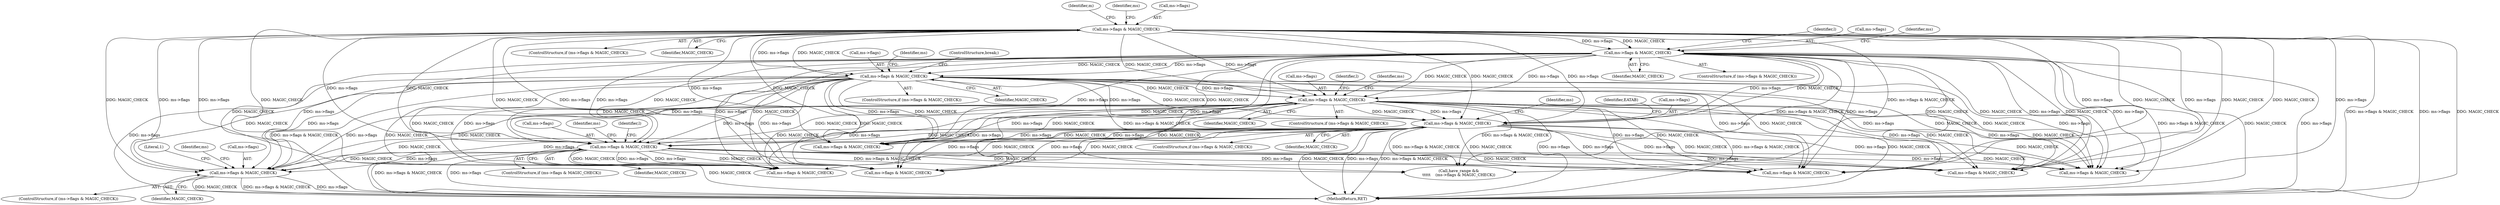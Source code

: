 digraph "0_file_4a284c89d6ef11aca34da65da7d673050a5ea320@pointer" {
"1001271" [label="(Call,ms->flags & MAGIC_CHECK)"];
"1000598" [label="(Call,ms->flags & MAGIC_CHECK)"];
"1000476" [label="(Call,ms->flags & MAGIC_CHECK)"];
"1000452" [label="(Call,ms->flags & MAGIC_CHECK)"];
"1000905" [label="(Call,ms->flags & MAGIC_CHECK)"];
"1000687" [label="(Call,ms->flags & MAGIC_CHECK)"];
"1000718" [label="(Call,ms->flags & MAGIC_CHECK)"];
"1000905" [label="(Call,ms->flags & MAGIC_CHECK)"];
"1000687" [label="(Call,ms->flags & MAGIC_CHECK)"];
"1001014" [label="(Call,have_range &&\n\t\t\t\t\t    (ms->flags & MAGIC_CHECK))"];
"1000722" [label="(Identifier,MAGIC_CHECK)"];
"1000686" [label="(ControlStructure,if (ms->flags & MAGIC_CHECK))"];
"1000486" [label="(Identifier,l)"];
"1000598" [label="(Call,ms->flags & MAGIC_CHECK)"];
"1000604" [label="(Identifier,ms)"];
"1001493" [label="(Call,ms->flags & MAGIC_CHECK)"];
"1001537" [label="(MethodReturn,RET)"];
"1000462" [label="(Identifier,m)"];
"1000608" [label="(ControlStructure,break;)"];
"1000697" [label="(Identifier,l)"];
"1000693" [label="(Identifier,ms)"];
"1000914" [label="(Identifier,l)"];
"1001505" [label="(Call,ms->flags & MAGIC_CHECK)"];
"1000691" [label="(Identifier,MAGIC_CHECK)"];
"1000597" [label="(ControlStructure,if (ms->flags & MAGIC_CHECK))"];
"1000599" [label="(Call,ms->flags)"];
"1000476" [label="(Call,ms->flags & MAGIC_CHECK)"];
"1000869" [label="(Call,ms->flags & MAGIC_CHECK)"];
"1001271" [label="(Call,ms->flags & MAGIC_CHECK)"];
"1000451" [label="(ControlStructure,if (ms->flags & MAGIC_CHECK))"];
"1000909" [label="(Identifier,MAGIC_CHECK)"];
"1000456" [label="(Identifier,MAGIC_CHECK)"];
"1000480" [label="(Identifier,MAGIC_CHECK)"];
"1000906" [label="(Call,ms->flags)"];
"1000904" [label="(ControlStructure,if (ms->flags & MAGIC_CHECK))"];
"1001275" [label="(Identifier,MAGIC_CHECK)"];
"1001229" [label="(Call,ms->flags & MAGIC_CHECK)"];
"1000477" [label="(Call,ms->flags)"];
"1000688" [label="(Call,ms->flags)"];
"1000717" [label="(ControlStructure,if (ms->flags & MAGIC_CHECK))"];
"1000452" [label="(Call,ms->flags & MAGIC_CHECK)"];
"1001277" [label="(Identifier,ms)"];
"1001272" [label="(Call,ms->flags)"];
"1000911" [label="(Identifier,ms)"];
"1001270" [label="(ControlStructure,if (ms->flags & MAGIC_CHECK))"];
"1001283" [label="(Literal,1)"];
"1001016" [label="(Call,ms->flags & MAGIC_CHECK)"];
"1000458" [label="(Identifier,ms)"];
"1000718" [label="(Call,ms->flags & MAGIC_CHECK)"];
"1000453" [label="(Call,ms->flags)"];
"1000719" [label="(Call,ms->flags)"];
"1000724" [label="(Identifier,ms)"];
"1000726" [label="(Identifier,EATAB)"];
"1001306" [label="(Call,ms->flags & MAGIC_CHECK)"];
"1000475" [label="(ControlStructure,if (ms->flags & MAGIC_CHECK))"];
"1000482" [label="(Identifier,ms)"];
"1000602" [label="(Identifier,MAGIC_CHECK)"];
"1001271" -> "1001270"  [label="AST: "];
"1001271" -> "1001275"  [label="CFG: "];
"1001272" -> "1001271"  [label="AST: "];
"1001275" -> "1001271"  [label="AST: "];
"1001277" -> "1001271"  [label="CFG: "];
"1001283" -> "1001271"  [label="CFG: "];
"1001271" -> "1001537"  [label="DDG: MAGIC_CHECK"];
"1001271" -> "1001537"  [label="DDG: ms->flags & MAGIC_CHECK"];
"1001271" -> "1001537"  [label="DDG: ms->flags"];
"1000598" -> "1001271"  [label="DDG: ms->flags"];
"1000598" -> "1001271"  [label="DDG: MAGIC_CHECK"];
"1000905" -> "1001271"  [label="DDG: ms->flags"];
"1000905" -> "1001271"  [label="DDG: MAGIC_CHECK"];
"1000476" -> "1001271"  [label="DDG: ms->flags"];
"1000476" -> "1001271"  [label="DDG: MAGIC_CHECK"];
"1000687" -> "1001271"  [label="DDG: ms->flags"];
"1000687" -> "1001271"  [label="DDG: MAGIC_CHECK"];
"1000452" -> "1001271"  [label="DDG: ms->flags"];
"1000452" -> "1001271"  [label="DDG: MAGIC_CHECK"];
"1000718" -> "1001271"  [label="DDG: ms->flags"];
"1000718" -> "1001271"  [label="DDG: MAGIC_CHECK"];
"1000598" -> "1000597"  [label="AST: "];
"1000598" -> "1000602"  [label="CFG: "];
"1000599" -> "1000598"  [label="AST: "];
"1000602" -> "1000598"  [label="AST: "];
"1000604" -> "1000598"  [label="CFG: "];
"1000608" -> "1000598"  [label="CFG: "];
"1000598" -> "1001537"  [label="DDG: ms->flags"];
"1000598" -> "1001537"  [label="DDG: ms->flags & MAGIC_CHECK"];
"1000598" -> "1001537"  [label="DDG: MAGIC_CHECK"];
"1000476" -> "1000598"  [label="DDG: ms->flags"];
"1000476" -> "1000598"  [label="DDG: MAGIC_CHECK"];
"1000452" -> "1000598"  [label="DDG: ms->flags"];
"1000452" -> "1000598"  [label="DDG: MAGIC_CHECK"];
"1000598" -> "1000687"  [label="DDG: ms->flags"];
"1000598" -> "1000687"  [label="DDG: MAGIC_CHECK"];
"1000598" -> "1000718"  [label="DDG: ms->flags"];
"1000598" -> "1000718"  [label="DDG: MAGIC_CHECK"];
"1000598" -> "1000869"  [label="DDG: ms->flags"];
"1000598" -> "1000869"  [label="DDG: MAGIC_CHECK"];
"1000598" -> "1000905"  [label="DDG: ms->flags"];
"1000598" -> "1000905"  [label="DDG: MAGIC_CHECK"];
"1000598" -> "1001014"  [label="DDG: ms->flags & MAGIC_CHECK"];
"1000598" -> "1001016"  [label="DDG: ms->flags"];
"1000598" -> "1001016"  [label="DDG: MAGIC_CHECK"];
"1000598" -> "1001229"  [label="DDG: ms->flags"];
"1000598" -> "1001229"  [label="DDG: MAGIC_CHECK"];
"1000598" -> "1001306"  [label="DDG: ms->flags"];
"1000598" -> "1001306"  [label="DDG: MAGIC_CHECK"];
"1000598" -> "1001493"  [label="DDG: ms->flags"];
"1000598" -> "1001493"  [label="DDG: MAGIC_CHECK"];
"1000598" -> "1001505"  [label="DDG: ms->flags"];
"1000598" -> "1001505"  [label="DDG: MAGIC_CHECK"];
"1000476" -> "1000475"  [label="AST: "];
"1000476" -> "1000480"  [label="CFG: "];
"1000477" -> "1000476"  [label="AST: "];
"1000480" -> "1000476"  [label="AST: "];
"1000482" -> "1000476"  [label="CFG: "];
"1000486" -> "1000476"  [label="CFG: "];
"1000476" -> "1001537"  [label="DDG: ms->flags & MAGIC_CHECK"];
"1000476" -> "1001537"  [label="DDG: ms->flags"];
"1000476" -> "1001537"  [label="DDG: MAGIC_CHECK"];
"1000452" -> "1000476"  [label="DDG: ms->flags"];
"1000452" -> "1000476"  [label="DDG: MAGIC_CHECK"];
"1000476" -> "1000687"  [label="DDG: ms->flags"];
"1000476" -> "1000687"  [label="DDG: MAGIC_CHECK"];
"1000476" -> "1000718"  [label="DDG: ms->flags"];
"1000476" -> "1000718"  [label="DDG: MAGIC_CHECK"];
"1000476" -> "1000869"  [label="DDG: ms->flags"];
"1000476" -> "1000869"  [label="DDG: MAGIC_CHECK"];
"1000476" -> "1000905"  [label="DDG: ms->flags"];
"1000476" -> "1000905"  [label="DDG: MAGIC_CHECK"];
"1000476" -> "1001014"  [label="DDG: ms->flags & MAGIC_CHECK"];
"1000476" -> "1001016"  [label="DDG: ms->flags"];
"1000476" -> "1001016"  [label="DDG: MAGIC_CHECK"];
"1000476" -> "1001229"  [label="DDG: ms->flags"];
"1000476" -> "1001229"  [label="DDG: MAGIC_CHECK"];
"1000476" -> "1001306"  [label="DDG: ms->flags"];
"1000476" -> "1001306"  [label="DDG: MAGIC_CHECK"];
"1000476" -> "1001493"  [label="DDG: ms->flags"];
"1000476" -> "1001493"  [label="DDG: MAGIC_CHECK"];
"1000476" -> "1001505"  [label="DDG: ms->flags"];
"1000476" -> "1001505"  [label="DDG: MAGIC_CHECK"];
"1000452" -> "1000451"  [label="AST: "];
"1000452" -> "1000456"  [label="CFG: "];
"1000453" -> "1000452"  [label="AST: "];
"1000456" -> "1000452"  [label="AST: "];
"1000458" -> "1000452"  [label="CFG: "];
"1000462" -> "1000452"  [label="CFG: "];
"1000452" -> "1001537"  [label="DDG: ms->flags & MAGIC_CHECK"];
"1000452" -> "1001537"  [label="DDG: ms->flags"];
"1000452" -> "1001537"  [label="DDG: MAGIC_CHECK"];
"1000452" -> "1000687"  [label="DDG: ms->flags"];
"1000452" -> "1000687"  [label="DDG: MAGIC_CHECK"];
"1000452" -> "1000718"  [label="DDG: ms->flags"];
"1000452" -> "1000718"  [label="DDG: MAGIC_CHECK"];
"1000452" -> "1000869"  [label="DDG: ms->flags"];
"1000452" -> "1000869"  [label="DDG: MAGIC_CHECK"];
"1000452" -> "1000905"  [label="DDG: ms->flags"];
"1000452" -> "1000905"  [label="DDG: MAGIC_CHECK"];
"1000452" -> "1001014"  [label="DDG: ms->flags & MAGIC_CHECK"];
"1000452" -> "1001016"  [label="DDG: ms->flags"];
"1000452" -> "1001016"  [label="DDG: MAGIC_CHECK"];
"1000452" -> "1001229"  [label="DDG: ms->flags"];
"1000452" -> "1001229"  [label="DDG: MAGIC_CHECK"];
"1000452" -> "1001306"  [label="DDG: ms->flags"];
"1000452" -> "1001306"  [label="DDG: MAGIC_CHECK"];
"1000452" -> "1001493"  [label="DDG: ms->flags"];
"1000452" -> "1001493"  [label="DDG: MAGIC_CHECK"];
"1000452" -> "1001505"  [label="DDG: ms->flags"];
"1000452" -> "1001505"  [label="DDG: MAGIC_CHECK"];
"1000905" -> "1000904"  [label="AST: "];
"1000905" -> "1000909"  [label="CFG: "];
"1000906" -> "1000905"  [label="AST: "];
"1000909" -> "1000905"  [label="AST: "];
"1000911" -> "1000905"  [label="CFG: "];
"1000914" -> "1000905"  [label="CFG: "];
"1000905" -> "1001537"  [label="DDG: ms->flags & MAGIC_CHECK"];
"1000905" -> "1001537"  [label="DDG: ms->flags"];
"1000905" -> "1001537"  [label="DDG: MAGIC_CHECK"];
"1000687" -> "1000905"  [label="DDG: ms->flags"];
"1000687" -> "1000905"  [label="DDG: MAGIC_CHECK"];
"1000718" -> "1000905"  [label="DDG: ms->flags"];
"1000718" -> "1000905"  [label="DDG: MAGIC_CHECK"];
"1000905" -> "1001014"  [label="DDG: ms->flags & MAGIC_CHECK"];
"1000905" -> "1001016"  [label="DDG: ms->flags"];
"1000905" -> "1001016"  [label="DDG: MAGIC_CHECK"];
"1000905" -> "1001229"  [label="DDG: ms->flags"];
"1000905" -> "1001229"  [label="DDG: MAGIC_CHECK"];
"1000905" -> "1001306"  [label="DDG: ms->flags"];
"1000905" -> "1001306"  [label="DDG: MAGIC_CHECK"];
"1000905" -> "1001493"  [label="DDG: ms->flags"];
"1000905" -> "1001493"  [label="DDG: MAGIC_CHECK"];
"1000905" -> "1001505"  [label="DDG: ms->flags"];
"1000905" -> "1001505"  [label="DDG: MAGIC_CHECK"];
"1000687" -> "1000686"  [label="AST: "];
"1000687" -> "1000691"  [label="CFG: "];
"1000688" -> "1000687"  [label="AST: "];
"1000691" -> "1000687"  [label="AST: "];
"1000693" -> "1000687"  [label="CFG: "];
"1000697" -> "1000687"  [label="CFG: "];
"1000687" -> "1001537"  [label="DDG: ms->flags & MAGIC_CHECK"];
"1000687" -> "1001537"  [label="DDG: ms->flags"];
"1000687" -> "1001537"  [label="DDG: MAGIC_CHECK"];
"1000687" -> "1000718"  [label="DDG: ms->flags"];
"1000687" -> "1000718"  [label="DDG: MAGIC_CHECK"];
"1000687" -> "1000869"  [label="DDG: ms->flags"];
"1000687" -> "1000869"  [label="DDG: MAGIC_CHECK"];
"1000687" -> "1001014"  [label="DDG: ms->flags & MAGIC_CHECK"];
"1000687" -> "1001016"  [label="DDG: ms->flags"];
"1000687" -> "1001016"  [label="DDG: MAGIC_CHECK"];
"1000687" -> "1001229"  [label="DDG: ms->flags"];
"1000687" -> "1001229"  [label="DDG: MAGIC_CHECK"];
"1000687" -> "1001306"  [label="DDG: ms->flags"];
"1000687" -> "1001306"  [label="DDG: MAGIC_CHECK"];
"1000687" -> "1001493"  [label="DDG: ms->flags"];
"1000687" -> "1001493"  [label="DDG: MAGIC_CHECK"];
"1000687" -> "1001505"  [label="DDG: ms->flags"];
"1000687" -> "1001505"  [label="DDG: MAGIC_CHECK"];
"1000718" -> "1000717"  [label="AST: "];
"1000718" -> "1000722"  [label="CFG: "];
"1000719" -> "1000718"  [label="AST: "];
"1000722" -> "1000718"  [label="AST: "];
"1000724" -> "1000718"  [label="CFG: "];
"1000726" -> "1000718"  [label="CFG: "];
"1000718" -> "1001537"  [label="DDG: ms->flags"];
"1000718" -> "1001537"  [label="DDG: ms->flags & MAGIC_CHECK"];
"1000718" -> "1001537"  [label="DDG: MAGIC_CHECK"];
"1000718" -> "1000869"  [label="DDG: ms->flags"];
"1000718" -> "1000869"  [label="DDG: MAGIC_CHECK"];
"1000718" -> "1001014"  [label="DDG: ms->flags & MAGIC_CHECK"];
"1000718" -> "1001016"  [label="DDG: ms->flags"];
"1000718" -> "1001016"  [label="DDG: MAGIC_CHECK"];
"1000718" -> "1001229"  [label="DDG: ms->flags"];
"1000718" -> "1001229"  [label="DDG: MAGIC_CHECK"];
"1000718" -> "1001306"  [label="DDG: ms->flags"];
"1000718" -> "1001306"  [label="DDG: MAGIC_CHECK"];
"1000718" -> "1001493"  [label="DDG: ms->flags"];
"1000718" -> "1001493"  [label="DDG: MAGIC_CHECK"];
"1000718" -> "1001505"  [label="DDG: ms->flags"];
"1000718" -> "1001505"  [label="DDG: MAGIC_CHECK"];
}
